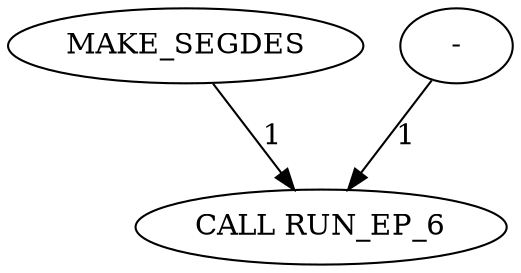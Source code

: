 digraph {
	ep_B_INST_4 [label=MAKE_SEGDES cost=13158]
	ep_B_INST_3864 [label="-" cost=5805]
	ep_B_INST_9 [label="CALL RUN_EP_6" cost=0]
	ep_B_INST_4 -> ep_B_INST_9 [label=1 cost=1]
	ep_B_INST_3864 -> ep_B_INST_9 [label=1 cost=1]
}
